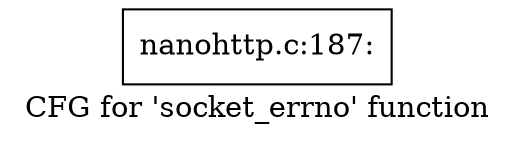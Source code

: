 digraph "CFG for 'socket_errno' function" {
	label="CFG for 'socket_errno' function";

	Node0x4454d20 [shape=record,label="{nanohttp.c:187:}"];
}
